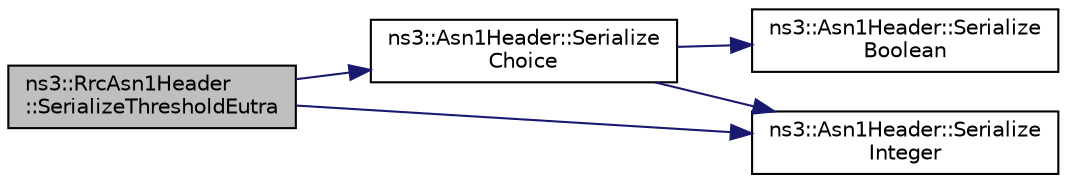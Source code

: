 digraph "ns3::RrcAsn1Header::SerializeThresholdEutra"
{
 // LATEX_PDF_SIZE
  edge [fontname="Helvetica",fontsize="10",labelfontname="Helvetica",labelfontsize="10"];
  node [fontname="Helvetica",fontsize="10",shape=record];
  rankdir="LR";
  Node1 [label="ns3::RrcAsn1Header\l::SerializeThresholdEutra",height=0.2,width=0.4,color="black", fillcolor="grey75", style="filled", fontcolor="black",tooltip="Serialize threshold eutra function."];
  Node1 -> Node2 [color="midnightblue",fontsize="10",style="solid",fontname="Helvetica"];
  Node2 [label="ns3::Asn1Header::Serialize\lChoice",height=0.2,width=0.4,color="black", fillcolor="white", style="filled",URL="$classns3_1_1_asn1_header.html#a6b9aa3abf0b1b552f067e2aaeeca5421",tooltip="Serialize a Choice (set of options)"];
  Node2 -> Node3 [color="midnightblue",fontsize="10",style="solid",fontname="Helvetica"];
  Node3 [label="ns3::Asn1Header::Serialize\lBoolean",height=0.2,width=0.4,color="black", fillcolor="white", style="filled",URL="$classns3_1_1_asn1_header.html#adb25cb989e7f04d0491355a956e2ed4b",tooltip="Serialize a bool."];
  Node2 -> Node4 [color="midnightblue",fontsize="10",style="solid",fontname="Helvetica"];
  Node4 [label="ns3::Asn1Header::Serialize\lInteger",height=0.2,width=0.4,color="black", fillcolor="white", style="filled",URL="$classns3_1_1_asn1_header.html#a86beac22ada368cede5f5c9568262d67",tooltip="Serialize an Integer."];
  Node1 -> Node4 [color="midnightblue",fontsize="10",style="solid",fontname="Helvetica"];
}
